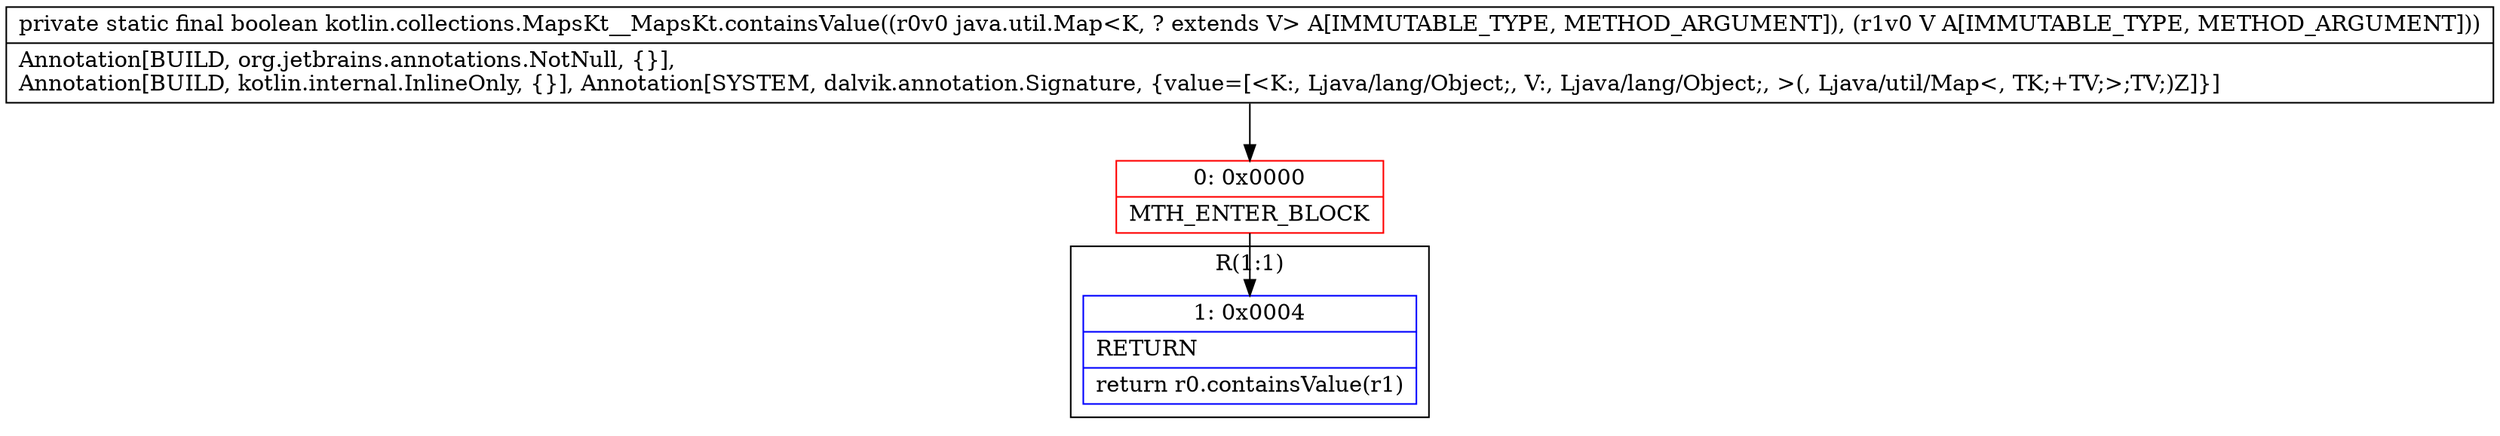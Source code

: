 digraph "CFG forkotlin.collections.MapsKt__MapsKt.containsValue(Ljava\/util\/Map;Ljava\/lang\/Object;)Z" {
subgraph cluster_Region_1289828496 {
label = "R(1:1)";
node [shape=record,color=blue];
Node_1 [shape=record,label="{1\:\ 0x0004|RETURN\l|return r0.containsValue(r1)\l}"];
}
Node_0 [shape=record,color=red,label="{0\:\ 0x0000|MTH_ENTER_BLOCK\l}"];
MethodNode[shape=record,label="{private static final boolean kotlin.collections.MapsKt__MapsKt.containsValue((r0v0 java.util.Map\<K, ? extends V\> A[IMMUTABLE_TYPE, METHOD_ARGUMENT]), (r1v0 V A[IMMUTABLE_TYPE, METHOD_ARGUMENT]))  | Annotation[BUILD, org.jetbrains.annotations.NotNull, \{\}], \lAnnotation[BUILD, kotlin.internal.InlineOnly, \{\}], Annotation[SYSTEM, dalvik.annotation.Signature, \{value=[\<K:, Ljava\/lang\/Object;, V:, Ljava\/lang\/Object;, \>(, Ljava\/util\/Map\<, TK;+TV;\>;TV;)Z]\}]\l}"];
MethodNode -> Node_0;
Node_0 -> Node_1;
}


